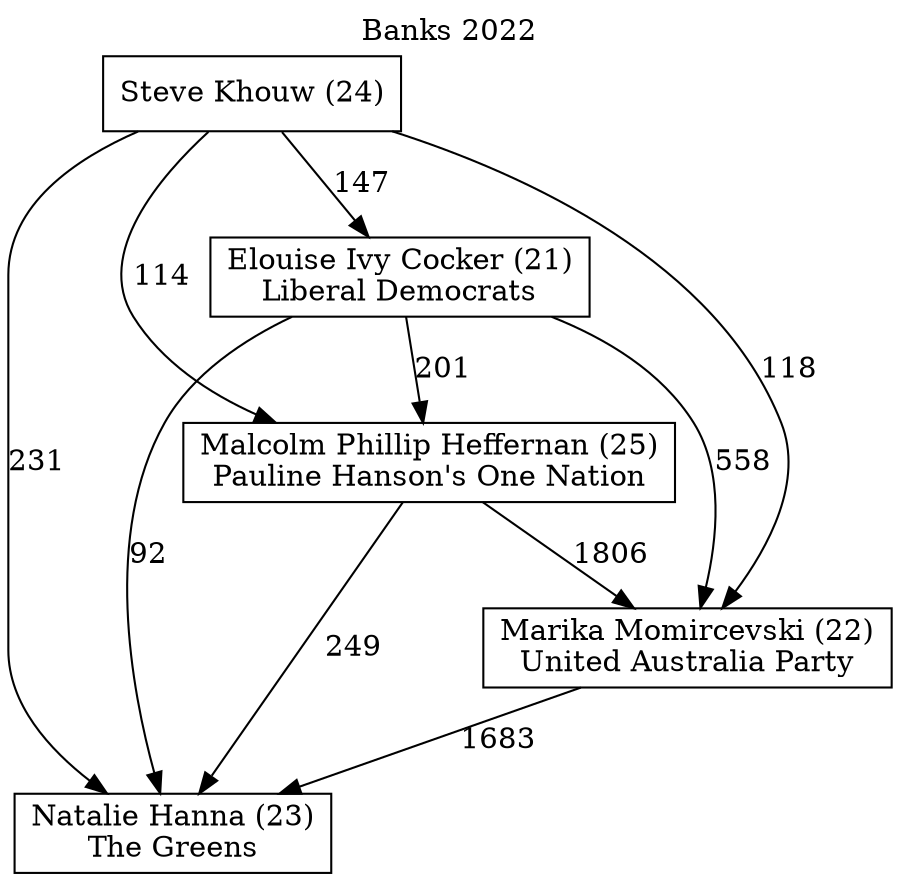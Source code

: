 // House preference flow
digraph "Natalie Hanna (23)_Banks_2022" {
	graph [label="Banks 2022" labelloc=t mclimit=10]
	node [shape=box]
	"Elouise Ivy Cocker (21)" [label="Elouise Ivy Cocker (21)
Liberal Democrats"]
	"Natalie Hanna (23)" [label="Natalie Hanna (23)
The Greens"]
	"Steve Khouw (24)" [label="Steve Khouw (24)
"]
	"Marika Momircevski (22)" [label="Marika Momircevski (22)
United Australia Party"]
	"Malcolm Phillip Heffernan (25)" [label="Malcolm Phillip Heffernan (25)
Pauline Hanson's One Nation"]
	"Elouise Ivy Cocker (21)" -> "Malcolm Phillip Heffernan (25)" [label=201]
	"Marika Momircevski (22)" -> "Natalie Hanna (23)" [label=1683]
	"Elouise Ivy Cocker (21)" -> "Marika Momircevski (22)" [label=558]
	"Steve Khouw (24)" -> "Elouise Ivy Cocker (21)" [label=147]
	"Steve Khouw (24)" -> "Malcolm Phillip Heffernan (25)" [label=114]
	"Steve Khouw (24)" -> "Natalie Hanna (23)" [label=231]
	"Elouise Ivy Cocker (21)" -> "Natalie Hanna (23)" [label=92]
	"Malcolm Phillip Heffernan (25)" -> "Natalie Hanna (23)" [label=249]
	"Steve Khouw (24)" -> "Marika Momircevski (22)" [label=118]
	"Malcolm Phillip Heffernan (25)" -> "Marika Momircevski (22)" [label=1806]
}
